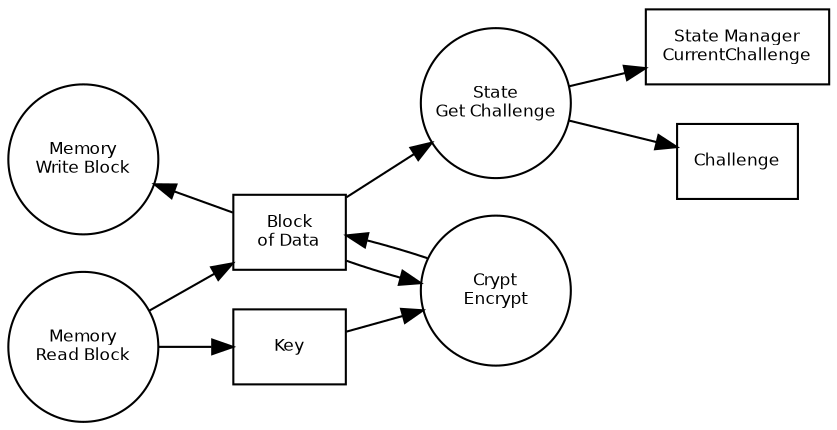 digraph DFD_GetCurrentFile {
 
rankdir = LR

 node [
         fontname = "Bitstream Vera Sans"
         fontsize = 8
         shape = "record"
     ]

 edge [
         fontname = "Bitstream Vera Sans"
         fontsize = 8
         fontcolor = "Red"
     ]

// all blocks
state_mng [label="State Manager\nCurrentChallenge"]
block [label="Block\nof Data"]
key [label="Key"]
{rank=same;
mem_readblock [label="Memory\nRead Block", shape="circle", fixedsize=true, width=1];
mem_writeblock [label="Memory\nWrite Block", shape="circle", fixedsize=true, width=1];
}
crypt_encrypt [label="Crypt\nEncrypt", shape="circle", fixedsize=true, width=1];
get_challenge [label="State\nGet Challenge", shape="circle", fixedsize=true, width=1];
challenge [label="Challenge"]

// relations
mem_writeblock -> block [dir=back]
mem_readblock -> block
mem_readblock -> key
block -> crypt_encrypt
key -> crypt_encrypt
crypt_encrypt -> block
block -> get_challenge
get_challenge -> state_mng
get_challenge -> challenge

}

